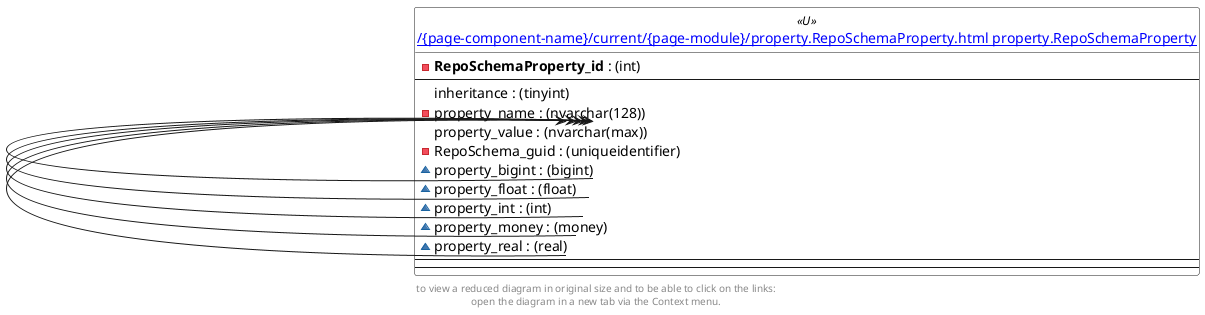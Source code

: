 @startuml
left to right direction
'top to bottom direction
hide circle
'avoide "." issues:
set namespaceSeparator none


skinparam class {
  BackgroundColor White
  BackgroundColor<<FN>> Yellow
  BackgroundColor<<FS>> Yellow
  BackgroundColor<<FT>> LightGray
  BackgroundColor<<IF>> Yellow
  BackgroundColor<<IS>> Yellow
  BackgroundColor<<P>> Aqua
  BackgroundColor<<PC>> Aqua
  BackgroundColor<<SN>> Yellow
  BackgroundColor<<SO>> SlateBlue
  BackgroundColor<<TF>> LightGray
  BackgroundColor<<TR>> Tomato
  BackgroundColor<<U>> White
  BackgroundColor<<V>> WhiteSmoke
  BackgroundColor<<X>> Aqua
}


entity "[[{site-url}/{page-component-name}/current/{page-module}/property.RepoSchemaProperty.html property.RepoSchemaProperty]]" as property.RepoSchemaProperty << U >> {
  - **RepoSchemaProperty_id** : (int)
  --
  inheritance : (tinyint)
  - property_name : (nvarchar(128))
  property_value : (nvarchar(max))
  - RepoSchema_guid : (uniqueidentifier)
  ~ property_bigint : (bigint)
  ~ property_float : (float)
  ~ property_int : (int)
  ~ property_money : (money)
  ~ property_real : (real)
  --
  --
}


property.RepoSchemaProperty::property_value <-- property.RepoSchemaProperty::property_int
property.RepoSchemaProperty::property_value <-- property.RepoSchemaProperty::property_bigint
property.RepoSchemaProperty::property_value <-- property.RepoSchemaProperty::property_real
property.RepoSchemaProperty::property_value <-- property.RepoSchemaProperty::property_float
property.RepoSchemaProperty::property_value <-- property.RepoSchemaProperty::property_money
footer
to view a reduced diagram in original size and to be able to click on the links:
open the diagram in a new tab via the Context menu.
end footer

@enduml

